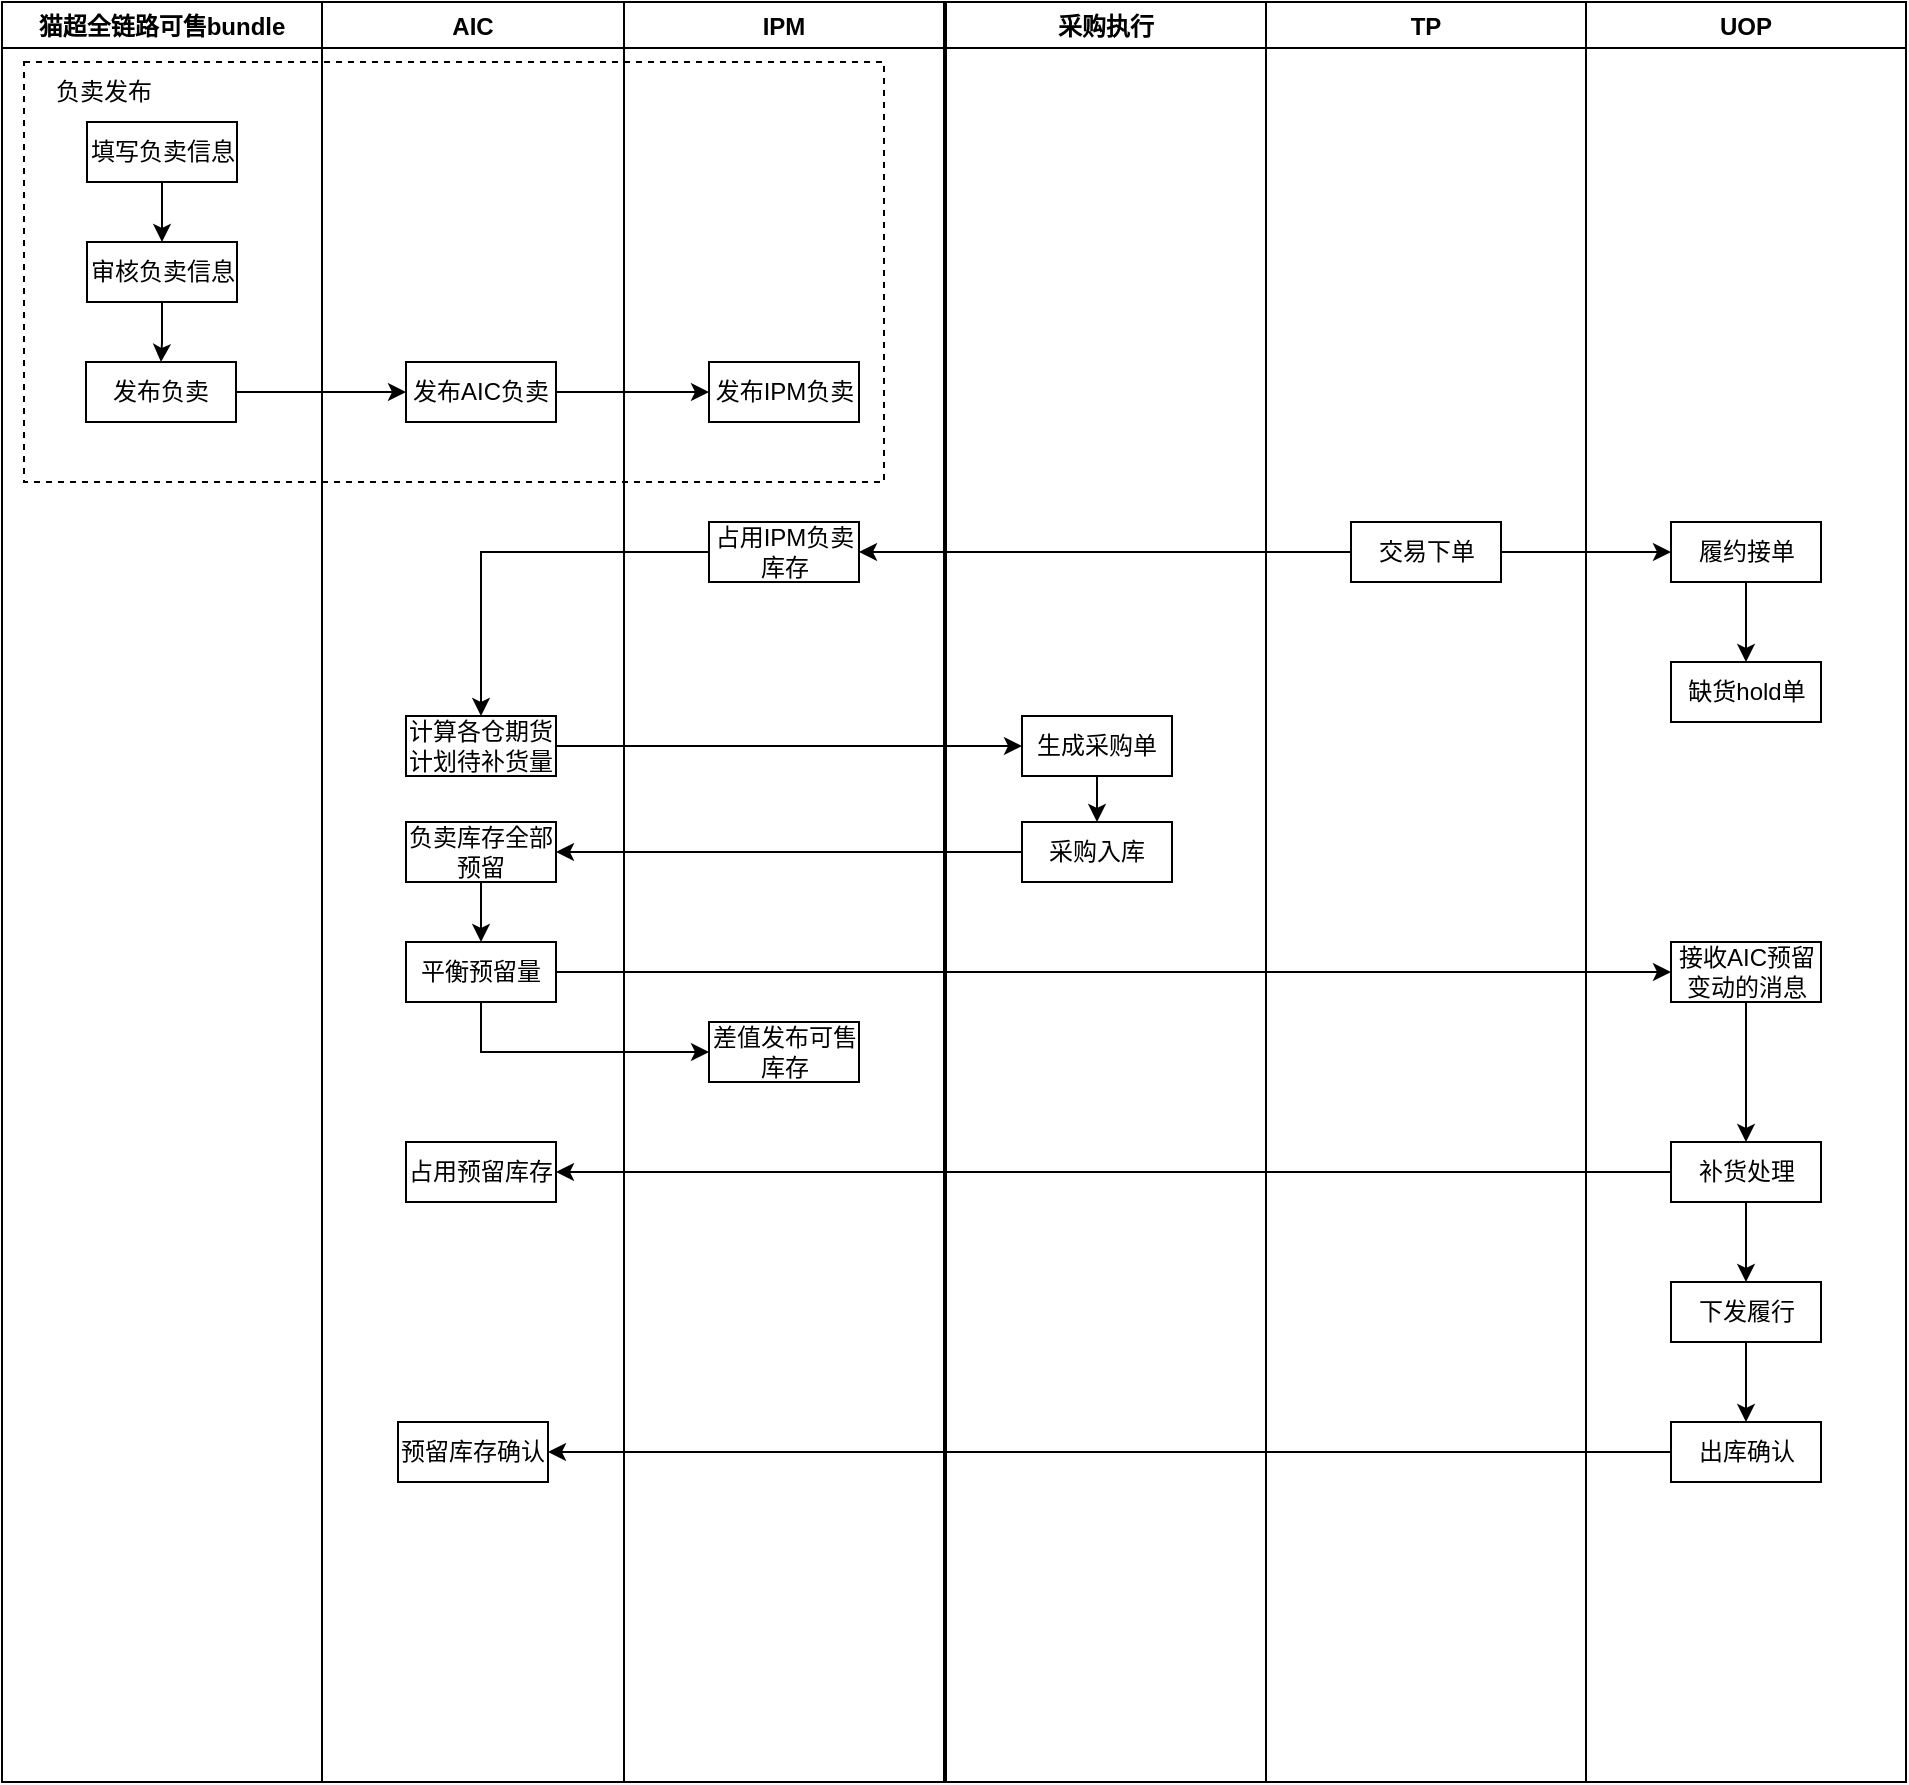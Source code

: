 <mxfile version="16.5.6" type="github">
  <diagram name="Page-1" id="e7e014a7-5840-1c2e-5031-d8a46d1fe8dd">
    <mxGraphModel dx="1298" dy="753" grid="1" gridSize="10" guides="1" tooltips="1" connect="1" arrows="1" fold="1" page="1" pageScale="1" pageWidth="4681" pageHeight="3300" background="none" math="0" shadow="0">
      <root>
        <mxCell id="0" />
        <mxCell id="1" parent="0" />
        <mxCell id="2Rd2rmzqAi-p8BPYmMrB-163" value="" style="rounded=0;whiteSpace=wrap;html=1;dashed=1;" vertex="1" parent="1">
          <mxGeometry x="90" y="170" width="430" height="210" as="geometry" />
        </mxCell>
        <mxCell id="2Rd2rmzqAi-p8BPYmMrB-45" value="AIC" style="swimlane;startSize=23;" vertex="1" parent="1">
          <mxGeometry x="239" y="140" width="151" height="890" as="geometry" />
        </mxCell>
        <mxCell id="2Rd2rmzqAi-p8BPYmMrB-85" value="发布AIC负卖" style="rounded=0;whiteSpace=wrap;html=1;" vertex="1" parent="2Rd2rmzqAi-p8BPYmMrB-45">
          <mxGeometry x="42" y="180" width="75" height="30" as="geometry" />
        </mxCell>
        <mxCell id="2Rd2rmzqAi-p8BPYmMrB-100" value="计算各仓期货计划待补货量" style="rounded=0;whiteSpace=wrap;html=1;" vertex="1" parent="2Rd2rmzqAi-p8BPYmMrB-45">
          <mxGeometry x="42" y="357" width="75" height="30" as="geometry" />
        </mxCell>
        <mxCell id="2Rd2rmzqAi-p8BPYmMrB-160" style="edgeStyle=orthogonalEdgeStyle;rounded=0;orthogonalLoop=1;jettySize=auto;html=1;exitX=0.5;exitY=1;exitDx=0;exitDy=0;entryX=0.5;entryY=0;entryDx=0;entryDy=0;" edge="1" parent="2Rd2rmzqAi-p8BPYmMrB-45" source="2Rd2rmzqAi-p8BPYmMrB-106" target="2Rd2rmzqAi-p8BPYmMrB-121">
          <mxGeometry relative="1" as="geometry" />
        </mxCell>
        <mxCell id="2Rd2rmzqAi-p8BPYmMrB-106" value="负卖库存全部预留" style="rounded=0;whiteSpace=wrap;html=1;" vertex="1" parent="2Rd2rmzqAi-p8BPYmMrB-45">
          <mxGeometry x="42" y="410" width="75" height="30" as="geometry" />
        </mxCell>
        <mxCell id="2Rd2rmzqAi-p8BPYmMrB-121" value="平衡预留量" style="rounded=0;whiteSpace=wrap;html=1;" vertex="1" parent="2Rd2rmzqAi-p8BPYmMrB-45">
          <mxGeometry x="42" y="470" width="75" height="30" as="geometry" />
        </mxCell>
        <mxCell id="2Rd2rmzqAi-p8BPYmMrB-137" value="占用预留库存" style="rounded=0;whiteSpace=wrap;html=1;" vertex="1" parent="2Rd2rmzqAi-p8BPYmMrB-45">
          <mxGeometry x="42" y="570" width="75" height="30" as="geometry" />
        </mxCell>
        <mxCell id="2Rd2rmzqAi-p8BPYmMrB-155" value="预留库存确认" style="rounded=0;whiteSpace=wrap;html=1;" vertex="1" parent="2Rd2rmzqAi-p8BPYmMrB-45">
          <mxGeometry x="38" y="710" width="75" height="30" as="geometry" />
        </mxCell>
        <mxCell id="2Rd2rmzqAi-p8BPYmMrB-49" value="UOP" style="swimlane;startSize=23;" vertex="1" parent="1">
          <mxGeometry x="871" y="140" width="160" height="890" as="geometry" />
        </mxCell>
        <mxCell id="2Rd2rmzqAi-p8BPYmMrB-98" style="edgeStyle=orthogonalEdgeStyle;rounded=0;orthogonalLoop=1;jettySize=auto;html=1;exitX=0.5;exitY=1;exitDx=0;exitDy=0;entryX=0.5;entryY=0;entryDx=0;entryDy=0;" edge="1" parent="2Rd2rmzqAi-p8BPYmMrB-49" source="2Rd2rmzqAi-p8BPYmMrB-89" target="2Rd2rmzqAi-p8BPYmMrB-90">
          <mxGeometry relative="1" as="geometry" />
        </mxCell>
        <mxCell id="2Rd2rmzqAi-p8BPYmMrB-89" value="履约接单" style="rounded=0;whiteSpace=wrap;html=1;" vertex="1" parent="2Rd2rmzqAi-p8BPYmMrB-49">
          <mxGeometry x="42.5" y="260" width="75" height="30" as="geometry" />
        </mxCell>
        <mxCell id="2Rd2rmzqAi-p8BPYmMrB-90" value="缺货hold单" style="rounded=0;whiteSpace=wrap;html=1;" vertex="1" parent="2Rd2rmzqAi-p8BPYmMrB-49">
          <mxGeometry x="42.5" y="330" width="75" height="30" as="geometry" />
        </mxCell>
        <mxCell id="2Rd2rmzqAi-p8BPYmMrB-128" style="edgeStyle=orthogonalEdgeStyle;rounded=0;orthogonalLoop=1;jettySize=auto;html=1;exitX=0.5;exitY=1;exitDx=0;exitDy=0;entryX=0.5;entryY=0;entryDx=0;entryDy=0;" edge="1" parent="2Rd2rmzqAi-p8BPYmMrB-49" source="2Rd2rmzqAi-p8BPYmMrB-124" target="2Rd2rmzqAi-p8BPYmMrB-126">
          <mxGeometry relative="1" as="geometry" />
        </mxCell>
        <mxCell id="2Rd2rmzqAi-p8BPYmMrB-124" value="接收AIC预留变动的消息" style="rounded=0;whiteSpace=wrap;html=1;" vertex="1" parent="2Rd2rmzqAi-p8BPYmMrB-49">
          <mxGeometry x="42.5" y="470" width="75" height="30" as="geometry" />
        </mxCell>
        <mxCell id="2Rd2rmzqAi-p8BPYmMrB-140" style="edgeStyle=orthogonalEdgeStyle;rounded=0;orthogonalLoop=1;jettySize=auto;html=1;exitX=0.5;exitY=1;exitDx=0;exitDy=0;entryX=0.5;entryY=0;entryDx=0;entryDy=0;" edge="1" parent="2Rd2rmzqAi-p8BPYmMrB-49" source="2Rd2rmzqAi-p8BPYmMrB-126" target="2Rd2rmzqAi-p8BPYmMrB-139">
          <mxGeometry relative="1" as="geometry" />
        </mxCell>
        <mxCell id="2Rd2rmzqAi-p8BPYmMrB-126" value="补货处理" style="rounded=0;whiteSpace=wrap;html=1;" vertex="1" parent="2Rd2rmzqAi-p8BPYmMrB-49">
          <mxGeometry x="42.5" y="570" width="75" height="30" as="geometry" />
        </mxCell>
        <mxCell id="2Rd2rmzqAi-p8BPYmMrB-161" style="edgeStyle=orthogonalEdgeStyle;rounded=0;orthogonalLoop=1;jettySize=auto;html=1;exitX=0.5;exitY=1;exitDx=0;exitDy=0;entryX=0.5;entryY=0;entryDx=0;entryDy=0;" edge="1" parent="2Rd2rmzqAi-p8BPYmMrB-49" source="2Rd2rmzqAi-p8BPYmMrB-139" target="2Rd2rmzqAi-p8BPYmMrB-154">
          <mxGeometry relative="1" as="geometry" />
        </mxCell>
        <mxCell id="2Rd2rmzqAi-p8BPYmMrB-139" value="下发履行" style="rounded=0;whiteSpace=wrap;html=1;" vertex="1" parent="2Rd2rmzqAi-p8BPYmMrB-49">
          <mxGeometry x="42.5" y="640" width="75" height="30" as="geometry" />
        </mxCell>
        <mxCell id="2Rd2rmzqAi-p8BPYmMrB-154" value="出库确认" style="rounded=0;whiteSpace=wrap;html=1;" vertex="1" parent="2Rd2rmzqAi-p8BPYmMrB-49">
          <mxGeometry x="42.5" y="710" width="75" height="30" as="geometry" />
        </mxCell>
        <mxCell id="2Rd2rmzqAi-p8BPYmMrB-77" value="猫超全链路可售bundle" style="swimlane;" vertex="1" parent="1">
          <mxGeometry x="79" y="140" width="160" height="890" as="geometry" />
        </mxCell>
        <mxCell id="2Rd2rmzqAi-p8BPYmMrB-82" style="edgeStyle=orthogonalEdgeStyle;rounded=0;orthogonalLoop=1;jettySize=auto;html=1;exitX=0.5;exitY=1;exitDx=0;exitDy=0;entryX=0.5;entryY=0;entryDx=0;entryDy=0;" edge="1" parent="2Rd2rmzqAi-p8BPYmMrB-77" source="2Rd2rmzqAi-p8BPYmMrB-79" target="2Rd2rmzqAi-p8BPYmMrB-80">
          <mxGeometry relative="1" as="geometry" />
        </mxCell>
        <mxCell id="2Rd2rmzqAi-p8BPYmMrB-79" value="填写负卖信息" style="rounded=0;whiteSpace=wrap;html=1;" vertex="1" parent="2Rd2rmzqAi-p8BPYmMrB-77">
          <mxGeometry x="42.5" y="60" width="75" height="30" as="geometry" />
        </mxCell>
        <mxCell id="2Rd2rmzqAi-p8BPYmMrB-83" style="edgeStyle=orthogonalEdgeStyle;rounded=0;orthogonalLoop=1;jettySize=auto;html=1;exitX=0.5;exitY=1;exitDx=0;exitDy=0;" edge="1" parent="2Rd2rmzqAi-p8BPYmMrB-77" source="2Rd2rmzqAi-p8BPYmMrB-80" target="2Rd2rmzqAi-p8BPYmMrB-81">
          <mxGeometry relative="1" as="geometry" />
        </mxCell>
        <mxCell id="2Rd2rmzqAi-p8BPYmMrB-80" value="审核负卖信息" style="rounded=0;whiteSpace=wrap;html=1;" vertex="1" parent="2Rd2rmzqAi-p8BPYmMrB-77">
          <mxGeometry x="42.5" y="120" width="75" height="30" as="geometry" />
        </mxCell>
        <mxCell id="2Rd2rmzqAi-p8BPYmMrB-81" value="发布负卖" style="rounded=0;whiteSpace=wrap;html=1;" vertex="1" parent="2Rd2rmzqAi-p8BPYmMrB-77">
          <mxGeometry x="42" y="180" width="75" height="30" as="geometry" />
        </mxCell>
        <mxCell id="2Rd2rmzqAi-p8BPYmMrB-164" value="负卖发布" style="text;html=1;strokeColor=none;fillColor=none;align=center;verticalAlign=middle;whiteSpace=wrap;rounded=0;dashed=1;" vertex="1" parent="2Rd2rmzqAi-p8BPYmMrB-77">
          <mxGeometry x="21" y="30" width="60" height="30" as="geometry" />
        </mxCell>
        <mxCell id="2Rd2rmzqAi-p8BPYmMrB-41" value="TP" style="swimlane;" vertex="1" parent="1">
          <mxGeometry x="711" y="140" width="160" height="890" as="geometry" />
        </mxCell>
        <mxCell id="2Rd2rmzqAi-p8BPYmMrB-56" value="交易下单" style="rounded=0;whiteSpace=wrap;html=1;" vertex="1" parent="2Rd2rmzqAi-p8BPYmMrB-41">
          <mxGeometry x="42.5" y="260" width="75" height="30" as="geometry" />
        </mxCell>
        <mxCell id="2Rd2rmzqAi-p8BPYmMrB-78" value="IPM" style="swimlane;" vertex="1" parent="1">
          <mxGeometry x="390" y="140" width="160" height="890" as="geometry" />
        </mxCell>
        <mxCell id="2Rd2rmzqAi-p8BPYmMrB-86" value="发布IPM负卖" style="rounded=0;whiteSpace=wrap;html=1;" vertex="1" parent="2Rd2rmzqAi-p8BPYmMrB-78">
          <mxGeometry x="42.5" y="180" width="75" height="30" as="geometry" />
        </mxCell>
        <mxCell id="2Rd2rmzqAi-p8BPYmMrB-95" value="占用IPM负卖库存" style="rounded=0;whiteSpace=wrap;html=1;" vertex="1" parent="2Rd2rmzqAi-p8BPYmMrB-78">
          <mxGeometry x="42.5" y="260" width="75" height="30" as="geometry" />
        </mxCell>
        <mxCell id="2Rd2rmzqAi-p8BPYmMrB-110" value="差值发布可售库存" style="rounded=0;whiteSpace=wrap;html=1;" vertex="1" parent="2Rd2rmzqAi-p8BPYmMrB-78">
          <mxGeometry x="42.5" y="510" width="75" height="30" as="geometry" />
        </mxCell>
        <mxCell id="2Rd2rmzqAi-p8BPYmMrB-87" style="edgeStyle=orthogonalEdgeStyle;rounded=0;orthogonalLoop=1;jettySize=auto;html=1;exitX=1;exitY=0.5;exitDx=0;exitDy=0;entryX=0;entryY=0.5;entryDx=0;entryDy=0;" edge="1" parent="1" source="2Rd2rmzqAi-p8BPYmMrB-81" target="2Rd2rmzqAi-p8BPYmMrB-85">
          <mxGeometry relative="1" as="geometry" />
        </mxCell>
        <mxCell id="2Rd2rmzqAi-p8BPYmMrB-88" style="edgeStyle=orthogonalEdgeStyle;rounded=0;orthogonalLoop=1;jettySize=auto;html=1;exitX=1;exitY=0.5;exitDx=0;exitDy=0;entryX=0;entryY=0.5;entryDx=0;entryDy=0;" edge="1" parent="1" source="2Rd2rmzqAi-p8BPYmMrB-85" target="2Rd2rmzqAi-p8BPYmMrB-86">
          <mxGeometry relative="1" as="geometry" />
        </mxCell>
        <mxCell id="2Rd2rmzqAi-p8BPYmMrB-91" value="采购执行" style="swimlane;" vertex="1" parent="1">
          <mxGeometry x="551" y="140" width="160" height="890" as="geometry" />
        </mxCell>
        <mxCell id="2Rd2rmzqAi-p8BPYmMrB-105" style="edgeStyle=orthogonalEdgeStyle;rounded=0;orthogonalLoop=1;jettySize=auto;html=1;exitX=0.5;exitY=1;exitDx=0;exitDy=0;entryX=0.5;entryY=0;entryDx=0;entryDy=0;" edge="1" parent="2Rd2rmzqAi-p8BPYmMrB-91" source="2Rd2rmzqAi-p8BPYmMrB-92" target="2Rd2rmzqAi-p8BPYmMrB-104">
          <mxGeometry relative="1" as="geometry" />
        </mxCell>
        <mxCell id="2Rd2rmzqAi-p8BPYmMrB-92" value="生成采购单" style="rounded=0;whiteSpace=wrap;html=1;" vertex="1" parent="2Rd2rmzqAi-p8BPYmMrB-91">
          <mxGeometry x="38" y="357" width="75" height="30" as="geometry" />
        </mxCell>
        <mxCell id="2Rd2rmzqAi-p8BPYmMrB-104" value="采购入库" style="rounded=0;whiteSpace=wrap;html=1;" vertex="1" parent="2Rd2rmzqAi-p8BPYmMrB-91">
          <mxGeometry x="38" y="410" width="75" height="30" as="geometry" />
        </mxCell>
        <mxCell id="2Rd2rmzqAi-p8BPYmMrB-96" style="edgeStyle=orthogonalEdgeStyle;rounded=0;orthogonalLoop=1;jettySize=auto;html=1;exitX=0;exitY=0.5;exitDx=0;exitDy=0;entryX=1;entryY=0.5;entryDx=0;entryDy=0;" edge="1" parent="1" source="2Rd2rmzqAi-p8BPYmMrB-56" target="2Rd2rmzqAi-p8BPYmMrB-95">
          <mxGeometry relative="1" as="geometry" />
        </mxCell>
        <mxCell id="2Rd2rmzqAi-p8BPYmMrB-97" style="edgeStyle=orthogonalEdgeStyle;rounded=0;orthogonalLoop=1;jettySize=auto;html=1;exitX=1;exitY=0.5;exitDx=0;exitDy=0;entryX=0;entryY=0.5;entryDx=0;entryDy=0;" edge="1" parent="1" source="2Rd2rmzqAi-p8BPYmMrB-56" target="2Rd2rmzqAi-p8BPYmMrB-89">
          <mxGeometry relative="1" as="geometry" />
        </mxCell>
        <mxCell id="2Rd2rmzqAi-p8BPYmMrB-102" style="edgeStyle=orthogonalEdgeStyle;rounded=0;orthogonalLoop=1;jettySize=auto;html=1;exitX=0;exitY=0.5;exitDx=0;exitDy=0;entryX=0.5;entryY=0;entryDx=0;entryDy=0;" edge="1" parent="1" source="2Rd2rmzqAi-p8BPYmMrB-95" target="2Rd2rmzqAi-p8BPYmMrB-100">
          <mxGeometry relative="1" as="geometry" />
        </mxCell>
        <mxCell id="2Rd2rmzqAi-p8BPYmMrB-107" style="edgeStyle=orthogonalEdgeStyle;rounded=0;orthogonalLoop=1;jettySize=auto;html=1;exitX=0;exitY=0.5;exitDx=0;exitDy=0;entryX=1;entryY=0.5;entryDx=0;entryDy=0;" edge="1" parent="1" source="2Rd2rmzqAi-p8BPYmMrB-104" target="2Rd2rmzqAi-p8BPYmMrB-106">
          <mxGeometry relative="1" as="geometry" />
        </mxCell>
        <mxCell id="2Rd2rmzqAi-p8BPYmMrB-120" style="edgeStyle=orthogonalEdgeStyle;rounded=0;orthogonalLoop=1;jettySize=auto;html=1;exitX=0.5;exitY=1;exitDx=0;exitDy=0;entryX=0;entryY=0.5;entryDx=0;entryDy=0;" edge="1" parent="1" source="2Rd2rmzqAi-p8BPYmMrB-121" target="2Rd2rmzqAi-p8BPYmMrB-110">
          <mxGeometry relative="1" as="geometry">
            <mxPoint x="408.5" y="732" as="sourcePoint" />
          </mxGeometry>
        </mxCell>
        <mxCell id="2Rd2rmzqAi-p8BPYmMrB-123" style="edgeStyle=orthogonalEdgeStyle;rounded=0;orthogonalLoop=1;jettySize=auto;html=1;exitX=1;exitY=0.5;exitDx=0;exitDy=0;entryX=0;entryY=0.5;entryDx=0;entryDy=0;" edge="1" parent="1" source="2Rd2rmzqAi-p8BPYmMrB-100" target="2Rd2rmzqAi-p8BPYmMrB-92">
          <mxGeometry relative="1" as="geometry" />
        </mxCell>
        <mxCell id="2Rd2rmzqAi-p8BPYmMrB-125" style="edgeStyle=orthogonalEdgeStyle;rounded=0;orthogonalLoop=1;jettySize=auto;html=1;exitX=1;exitY=0.5;exitDx=0;exitDy=0;entryX=0;entryY=0.5;entryDx=0;entryDy=0;" edge="1" parent="1" source="2Rd2rmzqAi-p8BPYmMrB-121" target="2Rd2rmzqAi-p8BPYmMrB-124">
          <mxGeometry relative="1" as="geometry" />
        </mxCell>
        <mxCell id="2Rd2rmzqAi-p8BPYmMrB-138" style="edgeStyle=orthogonalEdgeStyle;rounded=0;orthogonalLoop=1;jettySize=auto;html=1;exitX=0;exitY=0.5;exitDx=0;exitDy=0;entryX=1;entryY=0.5;entryDx=0;entryDy=0;" edge="1" parent="1" source="2Rd2rmzqAi-p8BPYmMrB-126" target="2Rd2rmzqAi-p8BPYmMrB-137">
          <mxGeometry relative="1" as="geometry" />
        </mxCell>
        <mxCell id="2Rd2rmzqAi-p8BPYmMrB-159" style="edgeStyle=orthogonalEdgeStyle;rounded=0;orthogonalLoop=1;jettySize=auto;html=1;exitX=0;exitY=0.5;exitDx=0;exitDy=0;entryX=1;entryY=0.5;entryDx=0;entryDy=0;" edge="1" parent="1" source="2Rd2rmzqAi-p8BPYmMrB-154" target="2Rd2rmzqAi-p8BPYmMrB-155">
          <mxGeometry relative="1" as="geometry" />
        </mxCell>
      </root>
    </mxGraphModel>
  </diagram>
</mxfile>
